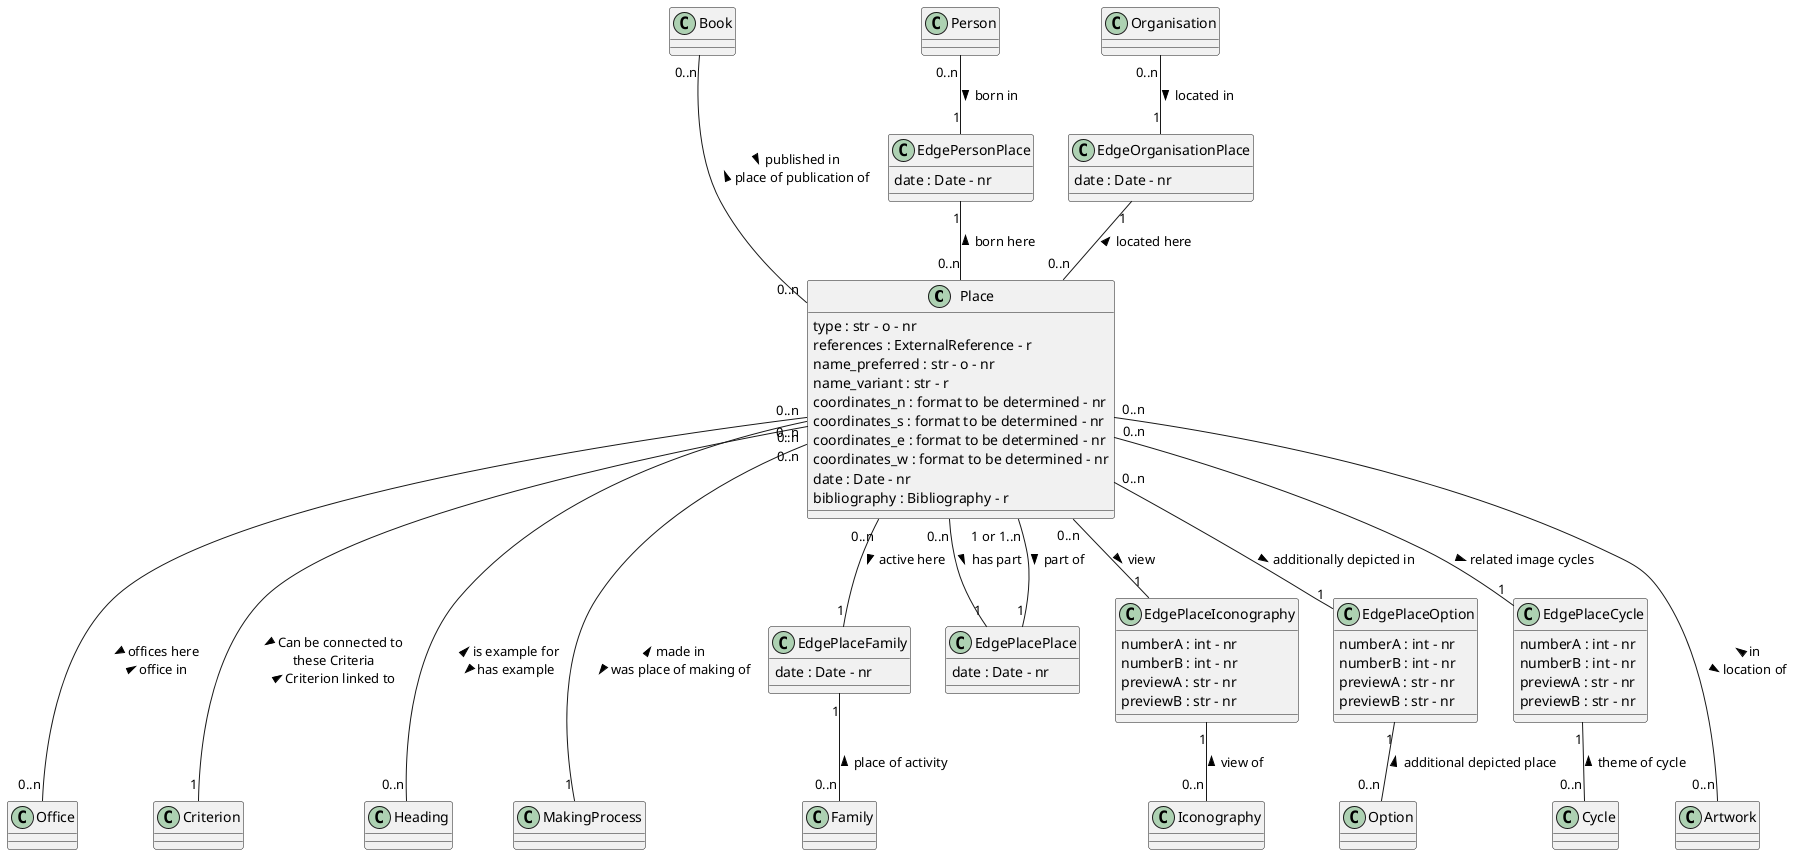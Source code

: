 @startuml 
class Place
Place : type : str - o - nr
Place : references : ExternalReference - r
Place : name_preferred : str - o - nr
Place : name_variant : str - r
Place : coordinates_n : format to be determined - nr
Place : coordinates_s : format to be determined - nr
Place : coordinates_e : format to be determined - nr
Place : coordinates_w : format to be determined - nr
Place : date : Date - nr
Place : bibliography : Bibliography - r


class Person 

class Family

class Office

class Organisation

class Place 

class Iconography

class Option 
    
class Criterion

class Cycle

class Book

class Heading

class MakingProcess

class EdgePersonPlace
EdgePersonPlace : date : Date - nr

class EdgePlaceFamily
EdgePlaceFamily : date : Date - nr

class EdgeOrganisationPlace
EdgeOrganisationPlace : date : Date - nr

class EdgePlacePlace
EdgePlacePlace : date : Date - nr

class EdgePlaceIconography
EdgePlaceIconography : numberA : int - nr
EdgePlaceIconography : numberB : int - nr
EdgePlaceIconography : previewA : str - nr
EdgePlaceIconography : previewB : str - nr

class EdgePlaceOption
EdgePlaceOption : numberA : int - nr
EdgePlaceOption : numberB : int - nr
EdgePlaceOption : previewA : str - nr
EdgePlaceOption : previewB : str - nr

class EdgePlaceCycle
EdgePlaceCycle : numberA : int - nr
EdgePlaceCycle : numberB : int - nr
EdgePlaceCycle : previewA : str - nr
EdgePlaceCycle : previewB : str - nr

Person "0..n" -- "1" EdgePersonPlace : born in >
EdgePersonPlace "1" -- "0..n" Place : born here <

Place "0..n" -- "1" EdgePlaceFamily: active here >
EdgePlaceFamily "1" -- "0..n" Family : place of activity <

Place "0..n" --- "0..n" Office : > offices here \n office in <

Organisation "0..n" -- "1" EdgeOrganisationPlace : located in >
EdgeOrganisationPlace "1" -- "0..n" Place : located here <

Place "0..n" -- "1" EdgePlacePlace : has part >
EdgePlacePlace "1" -- "1 or 1..n" Place : part of <

Place "0..n" -- "1" EdgePlaceIconography : view >
EdgePlaceIconography "1" -- "0..n" Iconography : view of <

Place "0..n" -- "1" EdgePlaceOption : additionally depicted in >
EdgePlaceOption "1" -- "0..n" Option : additional depicted place <

Place "0..n" --- "1" Criterion : > Can be connected to \n these Criteria \n Criterion linked to <

Place "0..n" -- "1" EdgePlaceCycle : related image cycles >
EdgePlaceCycle "1" -- "0..n" Cycle : theme of cycle <

Book "0..n" --- "0..n" Place : > published in  \n place of publication of <

Place "0..n" --- "0..n" Heading : < is example for \n has example >

Place "0..n" --- "1" MakingProcess : < made in \n was place of making of >

Place "0..n" --- "0..n" Artwork : < in \n location of >

@enduml 
